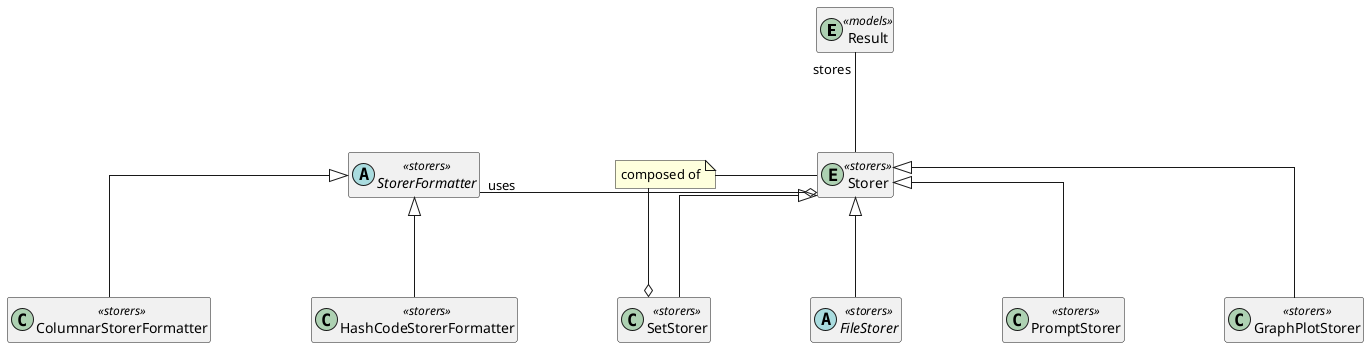 @startuml
skinparam linetype ortho
skinparam nodesep 100
skinparam ranksep 100

hide empty methods
hide empty attributes

entity Result <<models>>

entity Storer <<storers>> {
}

abstract class FileStorer <<storers>> {
}
class SetStorer <<storers>> {
}
class PromptStorer <<storers>> {
}
class GraphPlotStorer <<storers>> {
}

abstract class StorerFormatter <<storers>> {
}
class ColumnarStorerFormatter <<storers>> {
}
class HashCodeStorerFormatter <<storers>> {
}


Storer -up-"stores" Result

StorerFormatter "uses"-right-o Storer

note "composed of" as N2
N2 --o SetStorer
N2 - Storer


Storer <|-down- FileStorer
Storer <|-down- PromptStorer
Storer <|-down- SetStorer


Storer <|-down- GraphPlotStorer

StorerFormatter <|-down- ColumnarStorerFormatter
StorerFormatter <|-down- HashCodeStorerFormatter


@enduml

